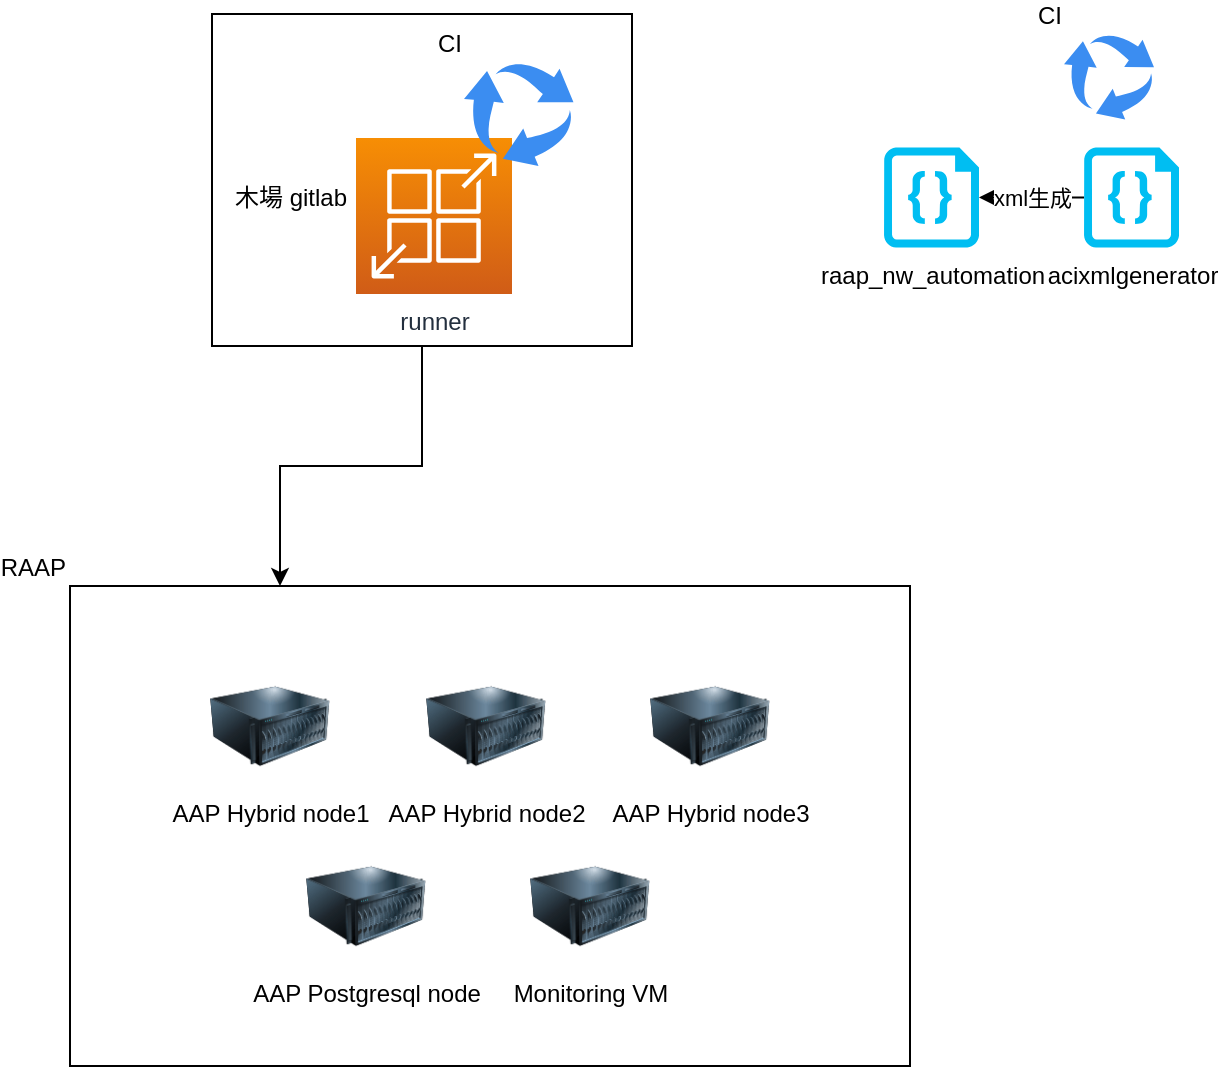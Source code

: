 <mxfile version="20.8.23" type="github" pages="2">
  <diagram name="ページ1" id="7I-GueYLYuS8OoqB9kIb">
    <mxGraphModel dx="1381" dy="1114" grid="1" gridSize="10" guides="1" tooltips="1" connect="1" arrows="1" fold="1" page="1" pageScale="1" pageWidth="1169" pageHeight="827" math="0" shadow="0">
      <root>
        <mxCell id="0" />
        <mxCell id="1" parent="0" />
        <mxCell id="THGPExbEvkUyEw64n3EA-36" style="edgeStyle=orthogonalEdgeStyle;rounded=0;orthogonalLoop=1;jettySize=auto;html=1;entryX=0.25;entryY=0;entryDx=0;entryDy=0;" parent="1" source="THGPExbEvkUyEw64n3EA-19" target="THGPExbEvkUyEw64n3EA-14" edge="1">
          <mxGeometry relative="1" as="geometry" />
        </mxCell>
        <mxCell id="THGPExbEvkUyEw64n3EA-19" value="" style="rounded=0;whiteSpace=wrap;html=1;fillColor=default;align=right;labelPosition=left;verticalLabelPosition=top;verticalAlign=bottom;" parent="1" vertex="1">
          <mxGeometry x="204" y="44" width="210" height="166" as="geometry" />
        </mxCell>
        <mxCell id="THGPExbEvkUyEw64n3EA-14" value="RAAP" style="rounded=0;whiteSpace=wrap;html=1;fillColor=default;align=right;labelPosition=left;verticalLabelPosition=top;verticalAlign=bottom;" parent="1" vertex="1">
          <mxGeometry x="133" y="330" width="420" height="240" as="geometry" />
        </mxCell>
        <mxCell id="THGPExbEvkUyEw64n3EA-18" value="木場 gitlab" style="shape=image;html=1;verticalAlign=top;verticalLabelPosition=bottom;labelBackgroundColor=#ffffff;imageAspect=0;aspect=fixed;image=https://cdn4.iconfinder.com/data/icons/socialcones/508/Gitlab-128.png" parent="1" vertex="1">
          <mxGeometry x="204" y="44" width="78" height="78" as="geometry" />
        </mxCell>
        <mxCell id="THGPExbEvkUyEw64n3EA-23" style="edgeStyle=orthogonalEdgeStyle;rounded=0;orthogonalLoop=1;jettySize=auto;html=1;entryX=1;entryY=0.5;entryDx=0;entryDy=0;entryPerimeter=0;" parent="1" source="THGPExbEvkUyEw64n3EA-20" target="THGPExbEvkUyEw64n3EA-21" edge="1">
          <mxGeometry relative="1" as="geometry" />
        </mxCell>
        <mxCell id="THGPExbEvkUyEw64n3EA-24" value="xml生成" style="edgeLabel;html=1;align=center;verticalAlign=middle;resizable=0;points=[];" parent="THGPExbEvkUyEw64n3EA-23" connectable="0" vertex="1">
          <mxGeometry relative="1" as="geometry">
            <mxPoint as="offset" />
          </mxGeometry>
        </mxCell>
        <mxCell id="THGPExbEvkUyEw64n3EA-20" value="acixmlgenerator" style="verticalLabelPosition=bottom;html=1;verticalAlign=top;align=center;strokeColor=none;fillColor=#00BEF2;shape=mxgraph.azure.code_file;pointerEvents=1;" parent="1" vertex="1">
          <mxGeometry x="640" y="110.75" width="47.5" height="50" as="geometry" />
        </mxCell>
        <mxCell id="THGPExbEvkUyEw64n3EA-21" value="raap_nw_automation" style="verticalLabelPosition=bottom;html=1;verticalAlign=top;align=center;strokeColor=none;fillColor=#00BEF2;shape=mxgraph.azure.code_file;pointerEvents=1;" parent="1" vertex="1">
          <mxGeometry x="540" y="110.75" width="47.5" height="50" as="geometry" />
        </mxCell>
        <mxCell id="THGPExbEvkUyEw64n3EA-34" value="runner" style="sketch=0;points=[[0,0,0],[0.25,0,0],[0.5,0,0],[0.75,0,0],[1,0,0],[0,1,0],[0.25,1,0],[0.5,1,0],[0.75,1,0],[1,1,0],[0,0.25,0],[0,0.5,0],[0,0.75,0],[1,0.25,0],[1,0.5,0],[1,0.75,0]];outlineConnect=0;fontColor=#232F3E;gradientColor=#F78E04;gradientDirection=north;fillColor=#D05C17;strokeColor=#ffffff;dashed=0;verticalLabelPosition=bottom;verticalAlign=top;align=center;html=1;fontSize=12;fontStyle=0;aspect=fixed;shape=mxgraph.aws4.resourceIcon;resIcon=mxgraph.aws4.app_runner;" parent="1" vertex="1">
          <mxGeometry x="276" y="106" width="78" height="78" as="geometry" />
        </mxCell>
        <mxCell id="THGPExbEvkUyEw64n3EA-35" value="CI" style="sketch=0;html=1;aspect=fixed;strokeColor=none;shadow=0;align=right;verticalAlign=bottom;fillColor=#3B8DF1;shape=mxgraph.gcp2.arrow_cycle;labelPosition=left;verticalLabelPosition=top;" parent="1" vertex="1">
          <mxGeometry x="630" y="54" width="45" height="42.75" as="geometry" />
        </mxCell>
        <mxCell id="THGPExbEvkUyEw64n3EA-22" value="CI" style="sketch=0;html=1;aspect=fixed;strokeColor=none;shadow=0;align=right;verticalAlign=bottom;fillColor=#3B8DF1;shape=mxgraph.gcp2.arrow_cycle;labelPosition=left;verticalLabelPosition=top;" parent="1" vertex="1">
          <mxGeometry x="330" y="68" width="54.74" height="52" as="geometry" />
        </mxCell>
        <mxCell id="THGPExbEvkUyEw64n3EA-37" value="" style="group" parent="1" connectable="0" vertex="1">
          <mxGeometry x="203" y="370" width="280" height="150" as="geometry" />
        </mxCell>
        <mxCell id="THGPExbEvkUyEw64n3EA-4" value="AAP Hybrid node1" style="image;html=1;image=img/lib/clip_art/computers/Server_128x128.png" parent="THGPExbEvkUyEw64n3EA-37" vertex="1">
          <mxGeometry width="60" height="60" as="geometry" />
        </mxCell>
        <mxCell id="THGPExbEvkUyEw64n3EA-9" value="AAP Hybrid node2" style="image;html=1;image=img/lib/clip_art/computers/Server_128x128.png" parent="THGPExbEvkUyEw64n3EA-37" vertex="1">
          <mxGeometry x="108" width="60" height="60" as="geometry" />
        </mxCell>
        <mxCell id="THGPExbEvkUyEw64n3EA-10" value="AAP Hybrid node3" style="image;html=1;image=img/lib/clip_art/computers/Server_128x128.png" parent="THGPExbEvkUyEw64n3EA-37" vertex="1">
          <mxGeometry x="220" width="60" height="60" as="geometry" />
        </mxCell>
        <mxCell id="THGPExbEvkUyEw64n3EA-11" value="AAP Postgresql node" style="image;html=1;image=img/lib/clip_art/computers/Server_128x128.png" parent="THGPExbEvkUyEw64n3EA-37" vertex="1">
          <mxGeometry x="48" y="90" width="60" height="60" as="geometry" />
        </mxCell>
        <mxCell id="THGPExbEvkUyEw64n3EA-12" value="Monitoring VM" style="image;html=1;image=img/lib/clip_art/computers/Server_128x128.png" parent="THGPExbEvkUyEw64n3EA-37" vertex="1">
          <mxGeometry x="160" y="90" width="60" height="60" as="geometry" />
        </mxCell>
      </root>
    </mxGraphModel>
  </diagram>
  <diagram id="K8bxTA8n5DB7aK1uPyEu" name="RAAP">
    <mxGraphModel dx="1357" dy="928" grid="1" gridSize="10" guides="1" tooltips="1" connect="1" arrows="1" fold="1" page="1" pageScale="1" pageWidth="1169" pageHeight="827" math="0" shadow="0">
      <root>
        <mxCell id="0" />
        <mxCell id="1" parent="0" />
        <mxCell id="uU49VE-5IgcFbScsRjvI-1" value="&lt;h4&gt;AAP Monitoring Node (robin VM)&lt;/h4&gt;&lt;div style=&quot;&quot;&gt;&lt;/div&gt;" style="rounded=0;whiteSpace=wrap;html=1;fillColor=#dae8fc;strokeColor=#6c8ebf;align=left;imageVerticalAlign=middle;verticalAlign=top;movable=0;resizable=0;rotatable=0;deletable=0;editable=0;locked=1;connectable=0;" vertex="1" parent="1">
          <mxGeometry x="214" y="630" width="430" height="191" as="geometry" />
        </mxCell>
        <mxCell id="uU49VE-5IgcFbScsRjvI-2" value="&lt;h4&gt;Operation VM&lt;/h4&gt;&lt;div style=&quot;&quot;&gt;&lt;/div&gt;" style="rounded=0;whiteSpace=wrap;html=1;fillColor=#dae8fc;strokeColor=#6c8ebf;align=left;imageVerticalAlign=middle;verticalAlign=top;movable=0;resizable=0;rotatable=0;deletable=0;editable=0;locked=1;connectable=0;" vertex="1" parent="1">
          <mxGeometry x="214" y="417" width="226" height="190" as="geometry" />
        </mxCell>
        <mxCell id="uU49VE-5IgcFbScsRjvI-3" value="" style="ellipse;shape=cloud;whiteSpace=wrap;html=1;fillColor=#f8cecc;strokeColor=#b85450;movable=0;resizable=0;rotatable=0;deletable=0;editable=0;locked=1;connectable=0;" vertex="1" parent="1">
          <mxGeometry x="750" y="400" width="340" height="210" as="geometry" />
        </mxCell>
        <mxCell id="uU49VE-5IgcFbScsRjvI-4" value="" style="ellipse;shape=cloud;whiteSpace=wrap;html=1;fillColor=#f8cecc;strokeColor=#b85450;movable=0;resizable=0;rotatable=0;deletable=0;editable=0;locked=1;connectable=0;" vertex="1" parent="1">
          <mxGeometry x="750" y="198" width="340" height="210" as="geometry" />
        </mxCell>
        <mxCell id="uU49VE-5IgcFbScsRjvI-5" value="&lt;div style=&quot;&quot;&gt;&lt;/div&gt;" style="rounded=0;whiteSpace=wrap;html=1;fillColor=#dae8fc;strokeColor=#6c8ebf;align=left;movable=0;resizable=0;rotatable=0;deletable=0;editable=0;locked=1;connectable=0;" vertex="1" parent="1">
          <mxGeometry x="234" y="189" width="430" height="190" as="geometry" />
        </mxCell>
        <mxCell id="uU49VE-5IgcFbScsRjvI-6" value="&lt;div style=&quot;&quot;&gt;&lt;/div&gt;" style="rounded=0;whiteSpace=wrap;html=1;fillColor=#dae8fc;strokeColor=#6c8ebf;align=left;movable=0;resizable=0;rotatable=0;deletable=0;editable=0;locked=1;connectable=0;" vertex="1" parent="1">
          <mxGeometry x="224" y="179" width="430" height="190" as="geometry" />
        </mxCell>
        <mxCell id="uU49VE-5IgcFbScsRjvI-7" style="edgeStyle=orthogonalEdgeStyle;rounded=0;orthogonalLoop=1;jettySize=auto;html=1;exitX=1;exitY=0.75;exitDx=0;exitDy=0;strokeColor=default;entryX=1;entryY=0.5;entryDx=0;entryDy=0;movable=0;resizable=0;rotatable=0;deletable=0;editable=0;locked=1;connectable=0;" edge="1" parent="1" source="uU49VE-5IgcFbScsRjvI-8" target="uU49VE-5IgcFbScsRjvI-1">
          <mxGeometry relative="1" as="geometry">
            <mxPoint x="670" y="700" as="targetPoint" />
            <Array as="points">
              <mxPoint x="740" y="312" />
              <mxPoint x="740" y="726" />
            </Array>
          </mxGeometry>
        </mxCell>
        <mxCell id="uU49VE-5IgcFbScsRjvI-8" value="&lt;h4&gt;AAP Hybrid Node (robin VM)&lt;/h4&gt;&lt;div style=&quot;&quot;&gt;&lt;/div&gt;" style="rounded=0;whiteSpace=wrap;html=1;fillColor=#dae8fc;strokeColor=#6c8ebf;align=left;imageVerticalAlign=middle;verticalAlign=top;movable=0;resizable=0;rotatable=0;deletable=0;editable=0;locked=1;connectable=0;" vertex="1" parent="1">
          <mxGeometry x="214" y="169" width="430" height="191" as="geometry" />
        </mxCell>
        <mxCell id="uU49VE-5IgcFbScsRjvI-9" value="" style="points=[[0.5,0,0],[1,0.5,0],[0.5,1,0],[0,0.5,0],[0.305,0.305,0],[0.695,0.305,0],[0.7,0.7,0],[0.3,0.7,0]];verticalLabelPosition=bottom;sketch=0;html=1;verticalAlign=top;aspect=fixed;align=center;pointerEvents=1;shape=mxgraph.cisco19.rect;prIcon=aci;fillColor=#FAFAFA;strokeColor=#005073;fontFamily=Helvetica;movable=0;resizable=0;rotatable=0;deletable=0;editable=0;locked=1;connectable=0;" vertex="1" parent="1">
          <mxGeometry x="870" y="265" width="90" height="90" as="geometry" />
        </mxCell>
        <mxCell id="uU49VE-5IgcFbScsRjvI-10" style="edgeStyle=orthogonalEdgeStyle;rounded=0;orthogonalLoop=1;jettySize=auto;html=1;exitX=1;exitY=0.5;exitDx=0;exitDy=0;entryX=0;entryY=0.5;entryDx=0;entryDy=0;entryPerimeter=0;movable=0;resizable=0;rotatable=0;deletable=0;editable=0;locked=1;connectable=0;" edge="1" parent="1" source="uU49VE-5IgcFbScsRjvI-12" target="uU49VE-5IgcFbScsRjvI-9">
          <mxGeometry relative="1" as="geometry" />
        </mxCell>
        <mxCell id="uU49VE-5IgcFbScsRjvI-11" style="edgeStyle=orthogonalEdgeStyle;rounded=0;orthogonalLoop=1;jettySize=auto;html=1;exitX=1;exitY=0.75;exitDx=0;exitDy=0;entryX=0;entryY=0.5;entryDx=0;entryDy=0;entryPerimeter=0;strokeColor=#000000;movable=0;resizable=0;rotatable=0;deletable=0;editable=0;locked=1;connectable=0;" edge="1" parent="1" source="uU49VE-5IgcFbScsRjvI-12" target="uU49VE-5IgcFbScsRjvI-28">
          <mxGeometry relative="1" as="geometry" />
        </mxCell>
        <mxCell id="uU49VE-5IgcFbScsRjvI-12" value="Custom EE Container" style="swimlane;whiteSpace=wrap;html=1;fontFamily=Helvetica;fillColor=#d5e8d4;strokeColor=#82b366;movable=0;resizable=0;rotatable=0;deletable=0;editable=0;locked=1;connectable=0;" vertex="1" parent="1">
          <mxGeometry x="424" y="210" width="210" height="120" as="geometry" />
        </mxCell>
        <mxCell id="uU49VE-5IgcFbScsRjvI-13" style="edgeStyle=orthogonalEdgeStyle;rounded=0;orthogonalLoop=1;jettySize=auto;html=1;exitX=1;exitY=0.5;exitDx=0;exitDy=0;movable=0;resizable=0;rotatable=0;deletable=0;editable=0;locked=1;connectable=0;" edge="1" parent="1" source="uU49VE-5IgcFbScsRjvI-14" target="uU49VE-5IgcFbScsRjvI-20">
          <mxGeometry relative="1" as="geometry">
            <Array as="points">
              <mxPoint x="402" y="84" />
              <mxPoint x="402" y="230" />
              <mxPoint x="310" y="230" />
            </Array>
          </mxGeometry>
        </mxCell>
        <mxCell id="uU49VE-5IgcFbScsRjvI-14" value="" style="shape=image;html=1;verticalAlign=top;verticalLabelPosition=bottom;labelBackgroundColor=#ffffff;imageAspect=0;aspect=fixed;image=https://cdn4.iconfinder.com/data/icons/socialcones/508/Gitlab-128.png;fontFamily=Helvetica;movable=0;resizable=0;rotatable=0;deletable=0;editable=0;locked=1;connectable=0;" vertex="1" parent="1">
          <mxGeometry x="232" y="20" width="128" height="128" as="geometry" />
        </mxCell>
        <mxCell id="uU49VE-5IgcFbScsRjvI-15" style="edgeStyle=orthogonalEdgeStyle;rounded=0;orthogonalLoop=1;jettySize=auto;html=1;exitX=0.5;exitY=0;exitDx=0;exitDy=0;movable=0;resizable=0;rotatable=0;deletable=0;editable=0;locked=1;connectable=0;" edge="1" parent="1" source="uU49VE-5IgcFbScsRjvI-17" target="uU49VE-5IgcFbScsRjvI-8">
          <mxGeometry relative="1" as="geometry" />
        </mxCell>
        <mxCell id="uU49VE-5IgcFbScsRjvI-16" style="edgeStyle=orthogonalEdgeStyle;rounded=0;orthogonalLoop=1;jettySize=auto;html=1;exitX=1;exitY=0.75;exitDx=0;exitDy=0;entryX=1;entryY=0.25;entryDx=0;entryDy=0;strokeColor=default;movable=0;resizable=0;rotatable=0;deletable=0;editable=0;locked=1;connectable=0;" edge="1" parent="1" source="uU49VE-5IgcFbScsRjvI-17" target="uU49VE-5IgcFbScsRjvI-1">
          <mxGeometry relative="1" as="geometry" />
        </mxCell>
        <mxCell id="uU49VE-5IgcFbScsRjvI-17" value="&lt;h4&gt;AAP PostgreSQL Node (robin VM)&lt;/h4&gt;&lt;div style=&quot;&quot;&gt;&lt;/div&gt;" style="rounded=0;whiteSpace=wrap;html=1;fillColor=#dae8fc;strokeColor=#6c8ebf;align=left;imageVerticalAlign=middle;verticalAlign=top;movable=0;resizable=0;rotatable=0;deletable=0;editable=0;locked=1;connectable=0;" vertex="1" parent="1">
          <mxGeometry x="472" y="414" width="226" height="190" as="geometry" />
        </mxCell>
        <mxCell id="uU49VE-5IgcFbScsRjvI-18" value="" style="shadow=0;dashed=0;html=1;labelPosition=center;verticalLabelPosition=bottom;verticalAlign=top;align=center;outlineConnect=0;shape=mxgraph.veeam.3d.backup_repository;movable=0;resizable=0;rotatable=0;deletable=0;editable=0;locked=1;connectable=0;" vertex="1" parent="1">
          <mxGeometry x="498" y="474" width="62" height="62" as="geometry" />
        </mxCell>
        <mxCell id="uU49VE-5IgcFbScsRjvI-19" style="edgeStyle=orthogonalEdgeStyle;rounded=0;orthogonalLoop=1;jettySize=auto;html=1;exitX=1;exitY=0.5;exitDx=0;exitDy=0;entryX=0;entryY=0.5;entryDx=0;entryDy=0;dashed=1;movable=0;resizable=0;rotatable=0;deletable=0;editable=0;locked=1;connectable=0;" edge="1" parent="1" source="uU49VE-5IgcFbScsRjvI-20" target="uU49VE-5IgcFbScsRjvI-24">
          <mxGeometry relative="1" as="geometry" />
        </mxCell>
        <mxCell id="uU49VE-5IgcFbScsRjvI-20" value="projects" style="whiteSpace=wrap;html=1;verticalAlign=top;fillColor=#3B8DF1;strokeColor=none;sketch=0;shadow=0;align=left;movable=0;resizable=0;rotatable=0;deletable=0;editable=0;locked=1;connectable=0;" vertex="1" parent="1">
          <mxGeometry x="240" y="251" width="140" height="79" as="geometry" />
        </mxCell>
        <mxCell id="uU49VE-5IgcFbScsRjvI-21" value="Playbook" style="whiteSpace=wrap;html=1;verticalAlign=top;fillColor=#e1d5e7;strokeColor=#9673a6;sketch=0;shadow=0;align=left;movable=0;resizable=0;rotatable=0;deletable=0;editable=0;locked=1;connectable=0;" vertex="1" parent="1">
          <mxGeometry x="250" y="271" width="110" height="26" as="geometry" />
        </mxCell>
        <mxCell id="uU49VE-5IgcFbScsRjvI-22" value="Inventory" style="whiteSpace=wrap;html=1;verticalAlign=top;fillColor=#e1d5e7;strokeColor=#9673a6;sketch=0;shadow=0;align=left;movable=0;resizable=0;rotatable=0;deletable=0;editable=0;locked=1;connectable=0;" vertex="1" parent="1">
          <mxGeometry x="250" y="297" width="110" height="26" as="geometry" />
        </mxCell>
        <mxCell id="uU49VE-5IgcFbScsRjvI-23" style="edgeStyle=orthogonalEdgeStyle;rounded=0;orthogonalLoop=1;jettySize=auto;html=1;exitX=0.25;exitY=1;exitDx=0;exitDy=0;entryX=0.5;entryY=0;entryDx=0;entryDy=0;strokeColor=default;movable=0;resizable=0;rotatable=0;deletable=0;editable=0;locked=1;connectable=0;" edge="1" parent="1" source="uU49VE-5IgcFbScsRjvI-24" target="uU49VE-5IgcFbScsRjvI-41">
          <mxGeometry relative="1" as="geometry">
            <Array as="points">
              <mxPoint x="480" y="410" />
              <mxPoint x="310" y="410" />
            </Array>
          </mxGeometry>
        </mxCell>
        <mxCell id="uU49VE-5IgcFbScsRjvI-24" value="projects" style="whiteSpace=wrap;html=1;verticalAlign=top;fillColor=#3B8DF1;strokeColor=none;sketch=0;shadow=0;align=left;movable=0;resizable=0;rotatable=0;deletable=0;editable=0;locked=1;connectable=0;" vertex="1" parent="1">
          <mxGeometry x="445" y="244" width="140" height="79" as="geometry" />
        </mxCell>
        <mxCell id="uU49VE-5IgcFbScsRjvI-25" value="Playbook" style="whiteSpace=wrap;html=1;verticalAlign=top;fillColor=#e1d5e7;strokeColor=#9673a6;sketch=0;shadow=0;align=left;movable=0;resizable=0;rotatable=0;deletable=0;editable=0;locked=1;connectable=0;" vertex="1" parent="1">
          <mxGeometry x="461" y="264" width="110" height="26" as="geometry" />
        </mxCell>
        <mxCell id="uU49VE-5IgcFbScsRjvI-26" value="Inventory" style="whiteSpace=wrap;html=1;verticalAlign=top;fillColor=#e1d5e7;strokeColor=#9673a6;sketch=0;shadow=0;align=left;movable=0;resizable=0;rotatable=0;deletable=0;editable=0;locked=1;connectable=0;" vertex="1" parent="1">
          <mxGeometry x="461" y="290" width="110" height="26" as="geometry" />
        </mxCell>
        <mxCell id="uU49VE-5IgcFbScsRjvI-27" value="TOTSUKA" style="text;html=1;strokeColor=none;fillColor=none;align=center;verticalAlign=middle;whiteSpace=wrap;rounded=0;movable=0;resizable=0;rotatable=0;deletable=0;editable=0;locked=1;connectable=0;" vertex="1" parent="1">
          <mxGeometry x="830" y="234" width="160" height="30" as="geometry" />
        </mxCell>
        <mxCell id="uU49VE-5IgcFbScsRjvI-28" value="" style="points=[[0.5,0,0],[1,0.5,0],[0.5,1,0],[0,0.5,0],[0.305,0.305,0],[0.695,0.305,0],[0.7,0.7,0],[0.3,0.7,0]];verticalLabelPosition=bottom;sketch=0;html=1;verticalAlign=top;aspect=fixed;align=center;pointerEvents=1;shape=mxgraph.cisco19.rect;prIcon=aci;fillColor=#FAFAFA;strokeColor=#005073;fontFamily=Helvetica;movable=0;resizable=0;rotatable=0;deletable=0;editable=0;locked=1;connectable=0;" vertex="1" parent="1">
          <mxGeometry x="860" y="467" width="90" height="90" as="geometry" />
        </mxCell>
        <mxCell id="uU49VE-5IgcFbScsRjvI-29" value="SANDA" style="text;html=1;strokeColor=none;fillColor=none;align=center;verticalAlign=middle;whiteSpace=wrap;rounded=0;movable=0;resizable=0;rotatable=0;deletable=0;editable=0;locked=1;connectable=0;" vertex="1" parent="1">
          <mxGeometry x="820" y="436" width="160" height="30" as="geometry" />
        </mxCell>
        <mxCell id="uU49VE-5IgcFbScsRjvI-30" style="edgeStyle=orthogonalEdgeStyle;rounded=0;orthogonalLoop=1;jettySize=auto;html=1;exitX=0.25;exitY=0;exitDx=0;exitDy=0;entryX=0.5;entryY=1;entryDx=0;entryDy=0;strokeColor=default;movable=0;resizable=0;rotatable=0;deletable=0;editable=0;locked=1;connectable=0;" edge="1" parent="1" source="uU49VE-5IgcFbScsRjvI-2" target="uU49VE-5IgcFbScsRjvI-20">
          <mxGeometry relative="1" as="geometry" />
        </mxCell>
        <mxCell id="uU49VE-5IgcFbScsRjvI-31" value="Git clone" style="text;html=1;strokeColor=none;fillColor=none;align=center;verticalAlign=middle;whiteSpace=wrap;rounded=0;movable=0;resizable=0;rotatable=0;deletable=0;editable=0;locked=1;connectable=0;" vertex="1" parent="1">
          <mxGeometry x="390" y="110" width="80" height="30" as="geometry" />
        </mxCell>
        <mxCell id="uU49VE-5IgcFbScsRjvI-32" value="AWX API" style="text;html=1;strokeColor=none;fillColor=none;align=center;verticalAlign=middle;whiteSpace=wrap;rounded=0;movable=0;resizable=0;rotatable=0;deletable=0;editable=0;locked=1;connectable=0;" vertex="1" parent="1">
          <mxGeometry x="265" y="384" width="80" height="30" as="geometry" />
        </mxCell>
        <mxCell id="uU49VE-5IgcFbScsRjvI-33" style="edgeStyle=orthogonalEdgeStyle;rounded=0;orthogonalLoop=1;jettySize=auto;html=1;exitX=0.87;exitY=0.65;exitDx=0;exitDy=0;exitPerimeter=0;entryX=0;entryY=0.5;entryDx=0;entryDy=0;movable=0;resizable=0;rotatable=0;deletable=0;editable=0;locked=1;connectable=0;" edge="1" parent="1" source="uU49VE-5IgcFbScsRjvI-36" target="uU49VE-5IgcFbScsRjvI-2">
          <mxGeometry relative="1" as="geometry" />
        </mxCell>
        <mxCell id="uU49VE-5IgcFbScsRjvI-34" style="edgeStyle=orthogonalEdgeStyle;rounded=0;orthogonalLoop=1;jettySize=auto;html=1;exitX=0.87;exitY=0.65;exitDx=0;exitDy=0;exitPerimeter=0;entryX=0;entryY=0.5;entryDx=0;entryDy=0;movable=0;resizable=0;rotatable=0;deletable=0;editable=0;locked=1;connectable=0;" edge="1" parent="1" source="uU49VE-5IgcFbScsRjvI-36" target="uU49VE-5IgcFbScsRjvI-14">
          <mxGeometry relative="1" as="geometry" />
        </mxCell>
        <mxCell id="uU49VE-5IgcFbScsRjvI-35" style="edgeStyle=orthogonalEdgeStyle;rounded=0;orthogonalLoop=1;jettySize=auto;html=1;exitX=0.87;exitY=0.65;exitDx=0;exitDy=0;exitPerimeter=0;strokeColor=default;entryX=0;entryY=0.5;entryDx=0;entryDy=0;movable=0;resizable=0;rotatable=0;deletable=0;editable=0;locked=1;connectable=0;" edge="1" parent="1" source="uU49VE-5IgcFbScsRjvI-36" target="uU49VE-5IgcFbScsRjvI-45">
          <mxGeometry relative="1" as="geometry">
            <mxPoint x="220" y="720" as="targetPoint" />
          </mxGeometry>
        </mxCell>
        <mxCell id="uU49VE-5IgcFbScsRjvI-36" value="" style="verticalLabelPosition=bottom;html=1;verticalAlign=top;align=center;strokeColor=none;fillColor=#00BEF2;shape=mxgraph.azure.user;movable=0;resizable=0;rotatable=0;deletable=0;editable=0;locked=1;connectable=0;" vertex="1" parent="1">
          <mxGeometry x="30" y="480" width="47.5" height="50" as="geometry" />
        </mxCell>
        <mxCell id="uU49VE-5IgcFbScsRjvI-37" value="" style="html=1;strokeWidth=1;shadow=0;dashed=0;shape=mxgraph.ios7.misc.vpn;fillColor=#007AFF;strokeColor=none;buttonText=;strokeColor2=#222222;fontColor=#222222;fontSize=8;verticalLabelPosition=bottom;verticalAlign=top;align=center;sketch=0;movable=0;resizable=0;rotatable=0;deletable=0;editable=0;locked=1;connectable=0;" vertex="1" parent="1">
          <mxGeometry x="410" y="300" width="15" height="15" as="geometry" />
        </mxCell>
        <mxCell id="uU49VE-5IgcFbScsRjvI-38" value="" style="html=1;strokeWidth=1;shadow=0;dashed=0;shape=mxgraph.ios7.misc.vpn;fillColor=#007AFF;strokeColor=none;buttonText=;strokeColor2=#222222;fontColor=#222222;fontSize=8;verticalLabelPosition=bottom;verticalAlign=top;align=center;sketch=0;movable=0;resizable=0;rotatable=0;deletable=0;editable=0;locked=1;connectable=0;" vertex="1" parent="1">
          <mxGeometry x="100" y="490" width="30" height="30" as="geometry" />
        </mxCell>
        <mxCell id="uU49VE-5IgcFbScsRjvI-39" value="" style="shape=image;html=1;verticalAlign=top;verticalLabelPosition=bottom;labelBackgroundColor=#ffffff;imageAspect=0;aspect=fixed;image=https://cdn3.iconfinder.com/data/icons/dompicon-glyph-file-format-2/256/file-rpm-format-type-128.png;movable=0;resizable=0;rotatable=0;deletable=0;editable=0;locked=1;connectable=0;" vertex="1" parent="1">
          <mxGeometry x="390" y="557" width="45" height="45" as="geometry" />
        </mxCell>
        <mxCell id="uU49VE-5IgcFbScsRjvI-40" style="edgeStyle=orthogonalEdgeStyle;rounded=0;orthogonalLoop=1;jettySize=auto;html=1;exitX=0;exitY=0.5;exitDx=0;exitDy=0;entryX=0;entryY=0.75;entryDx=0;entryDy=0;strokeColor=default;movable=0;resizable=0;rotatable=0;deletable=0;editable=0;locked=1;connectable=0;" edge="1" parent="1" source="uU49VE-5IgcFbScsRjvI-41" target="uU49VE-5IgcFbScsRjvI-14">
          <mxGeometry relative="1" as="geometry">
            <Array as="points">
              <mxPoint x="190" y="507" />
              <mxPoint x="190" y="116" />
            </Array>
          </mxGeometry>
        </mxCell>
        <mxCell id="uU49VE-5IgcFbScsRjvI-41" value="Output Data" style="whiteSpace=wrap;html=1;verticalAlign=top;fillColor=#3B8DF1;strokeColor=none;sketch=0;shadow=0;align=left;movable=0;resizable=0;rotatable=0;deletable=0;editable=0;locked=1;connectable=0;" vertex="1" parent="1">
          <mxGeometry x="240" y="467" width="140" height="79" as="geometry" />
        </mxCell>
        <mxCell id="uU49VE-5IgcFbScsRjvI-42" value="git_{site}_{cr_number}" style="whiteSpace=wrap;html=1;verticalAlign=top;fillColor=#e1d5e7;strokeColor=#9673a6;sketch=0;shadow=0;align=left;movable=0;resizable=0;rotatable=0;deletable=0;editable=0;locked=1;connectable=0;" vertex="1" parent="1">
          <mxGeometry x="245" y="489.5" width="130" height="26" as="geometry" />
        </mxCell>
        <mxCell id="uU49VE-5IgcFbScsRjvI-43" value="" style="sketch=0;aspect=fixed;html=1;points=[];align=center;image;fontSize=12;image=img/lib/mscae/Monitor.svg;movable=0;resizable=0;rotatable=0;deletable=0;editable=0;locked=1;connectable=0;" vertex="1" parent="1">
          <mxGeometry x="614" y="330" width="30" height="30" as="geometry" />
        </mxCell>
        <mxCell id="uU49VE-5IgcFbScsRjvI-44" value="" style="sketch=0;aspect=fixed;html=1;points=[];align=center;image;fontSize=12;image=img/lib/mscae/Monitor.svg;movable=0;resizable=0;rotatable=0;deletable=0;editable=0;locked=1;connectable=0;" vertex="1" parent="1">
          <mxGeometry x="668" y="572" width="30" height="30" as="geometry" />
        </mxCell>
        <mxCell id="uU49VE-5IgcFbScsRjvI-45" value="Elastic Search" style="whiteSpace=wrap;html=1;verticalAlign=top;fillColor=#3B8DF1;strokeColor=none;sketch=0;shadow=0;align=left;movable=0;resizable=0;rotatable=0;deletable=0;editable=0;locked=1;connectable=0;" vertex="1" parent="1">
          <mxGeometry x="245" y="700" width="95" height="40" as="geometry" />
        </mxCell>
        <mxCell id="uU49VE-5IgcFbScsRjvI-46" value="" style="shadow=0;dashed=0;html=1;labelPosition=center;verticalLabelPosition=bottom;verticalAlign=top;align=center;outlineConnect=0;shape=mxgraph.veeam.3d.backup_repository;movable=0;resizable=0;rotatable=0;deletable=0;editable=0;locked=1;connectable=0;" vertex="1" parent="1">
          <mxGeometry x="552" y="689" width="62" height="62" as="geometry" />
        </mxCell>
        <mxCell id="uU49VE-5IgcFbScsRjvI-47" value="Kibana" style="whiteSpace=wrap;html=1;verticalAlign=top;fillColor=#3B8DF1;strokeColor=none;sketch=0;shadow=0;align=left;movable=0;resizable=0;rotatable=0;deletable=0;editable=0;locked=1;connectable=0;" vertex="1" parent="1">
          <mxGeometry x="350" y="700" width="95" height="40" as="geometry" />
        </mxCell>
        <mxCell id="uU49VE-5IgcFbScsRjvI-48" value="" style="sketch=0;aspect=fixed;html=1;points=[];align=center;image;fontSize=12;image=img/lib/mscae/Monitor.svg;movable=0;resizable=0;rotatable=0;deletable=0;editable=0;locked=1;connectable=0;" vertex="1" parent="1">
          <mxGeometry x="614" y="791" width="30" height="30" as="geometry" />
        </mxCell>
        <mxCell id="uU49VE-5IgcFbScsRjvI-49" value="" style="sketch=0;aspect=fixed;html=1;points=[];align=center;image;fontSize=12;image=img/lib/mscae/Monitor.svg;movable=0;resizable=0;rotatable=0;deletable=0;editable=0;locked=1;connectable=0;" vertex="1" parent="1">
          <mxGeometry x="970" y="40" width="30" height="30" as="geometry" />
        </mxCell>
        <mxCell id="uU49VE-5IgcFbScsRjvI-50" value="ELK Agent&amp;nbsp;" style="text;html=1;strokeColor=none;fillColor=none;align=center;verticalAlign=middle;whiteSpace=wrap;rounded=0;movable=0;resizable=0;rotatable=0;deletable=0;editable=0;locked=1;connectable=0;" vertex="1" parent="1">
          <mxGeometry x="1000" y="40" width="80" height="30" as="geometry" />
        </mxCell>
        <mxCell id="uU49VE-5IgcFbScsRjvI-51" value="GitLab" style="text;html=1;strokeColor=none;fillColor=none;align=center;verticalAlign=middle;whiteSpace=wrap;rounded=0;movable=0;resizable=0;rotatable=0;deletable=0;editable=0;locked=1;connectable=0;" vertex="1" parent="1">
          <mxGeometry x="232" y="110" width="60" height="30" as="geometry" />
        </mxCell>
      </root>
    </mxGraphModel>
  </diagram>
</mxfile>
